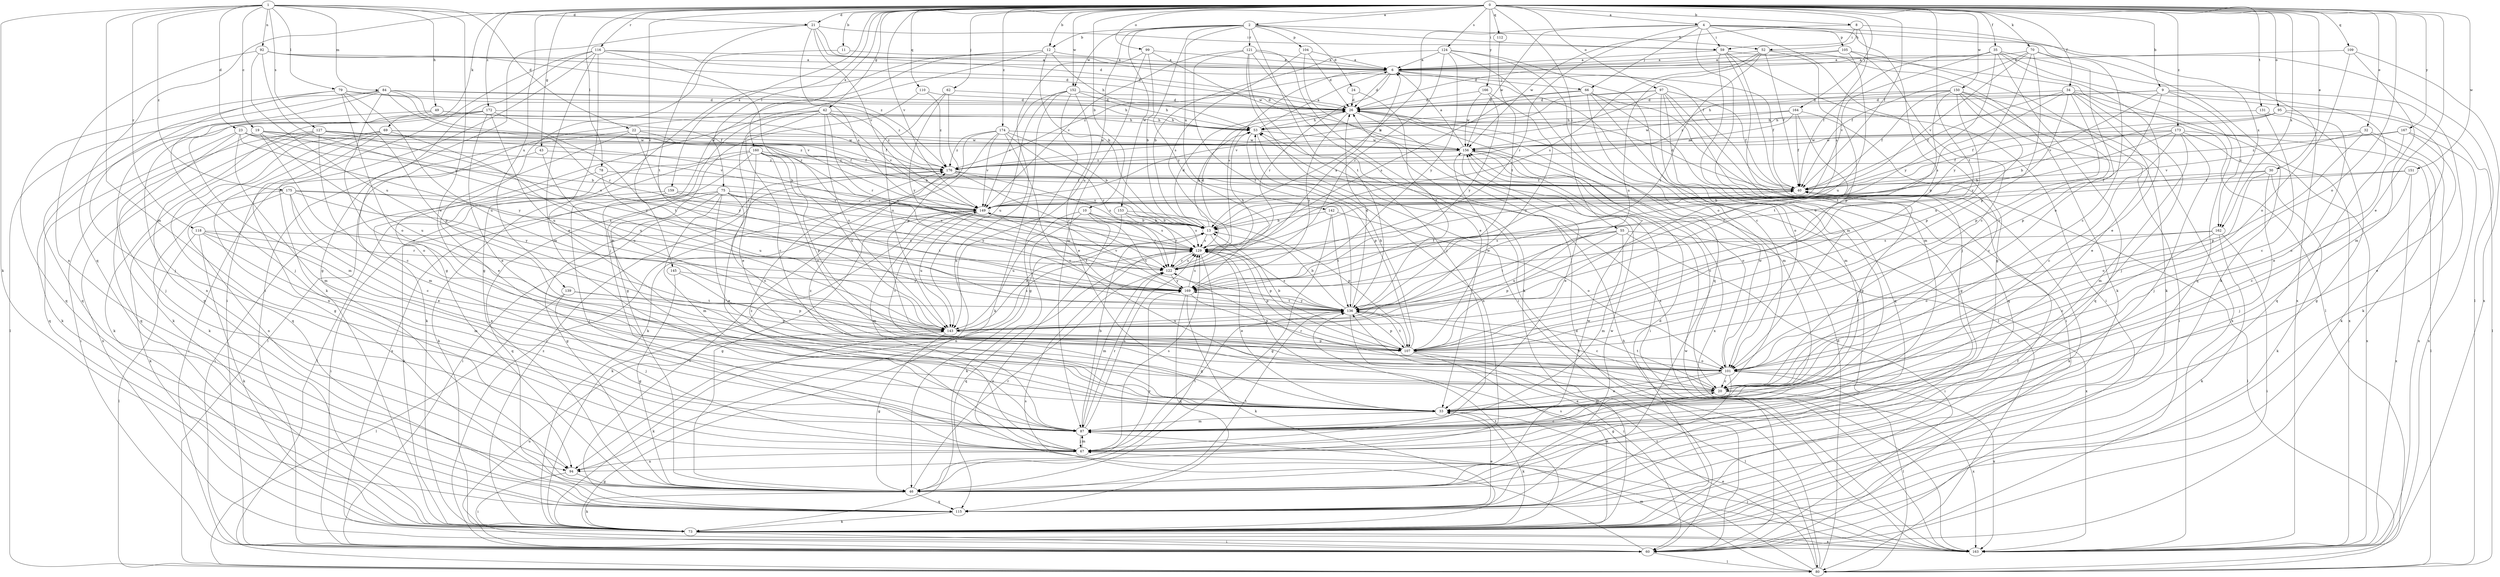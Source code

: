 strict digraph  {
0;
1;
2;
4;
6;
8;
9;
10;
11;
12;
13;
19;
20;
21;
22;
23;
24;
26;
30;
32;
33;
34;
35;
40;
42;
43;
46;
49;
52;
53;
55;
59;
60;
62;
66;
67;
69;
70;
73;
75;
78;
79;
80;
84;
87;
92;
94;
95;
97;
99;
101;
104;
105;
107;
109;
110;
112;
115;
116;
118;
121;
122;
124;
127;
129;
131;
136;
139;
142;
143;
145;
149;
150;
151;
152;
153;
156;
159;
160;
162;
163;
164;
166;
167;
169;
172;
173;
174;
175;
176;
0 -> 2  [label=a];
0 -> 4  [label=a];
0 -> 8  [label=b];
0 -> 9  [label=b];
0 -> 10  [label=b];
0 -> 11  [label=b];
0 -> 12  [label=b];
0 -> 21  [label=d];
0 -> 30  [label=e];
0 -> 32  [label=e];
0 -> 33  [label=e];
0 -> 34  [label=f];
0 -> 35  [label=f];
0 -> 40  [label=f];
0 -> 42  [label=g];
0 -> 43  [label=g];
0 -> 55  [label=i];
0 -> 62  [label=j];
0 -> 69  [label=k];
0 -> 70  [label=k];
0 -> 75  [label=l];
0 -> 78  [label=l];
0 -> 95  [label=o];
0 -> 97  [label=o];
0 -> 99  [label=o];
0 -> 101  [label=o];
0 -> 109  [label=q];
0 -> 110  [label=q];
0 -> 112  [label=q];
0 -> 115  [label=q];
0 -> 116  [label=r];
0 -> 124  [label=s];
0 -> 131  [label=t];
0 -> 136  [label=t];
0 -> 139  [label=u];
0 -> 145  [label=v];
0 -> 149  [label=v];
0 -> 150  [label=w];
0 -> 151  [label=w];
0 -> 152  [label=w];
0 -> 159  [label=x];
0 -> 160  [label=x];
0 -> 162  [label=x];
0 -> 164  [label=y];
0 -> 166  [label=y];
0 -> 167  [label=y];
0 -> 172  [label=z];
0 -> 173  [label=z];
0 -> 174  [label=z];
1 -> 19  [label=c];
1 -> 21  [label=d];
1 -> 22  [label=d];
1 -> 23  [label=d];
1 -> 33  [label=e];
1 -> 49  [label=h];
1 -> 73  [label=k];
1 -> 79  [label=l];
1 -> 84  [label=m];
1 -> 87  [label=m];
1 -> 92  [label=n];
1 -> 118  [label=r];
1 -> 127  [label=s];
1 -> 175  [label=z];
2 -> 12  [label=b];
2 -> 24  [label=d];
2 -> 52  [label=h];
2 -> 59  [label=i];
2 -> 104  [label=p];
2 -> 121  [label=r];
2 -> 136  [label=t];
2 -> 142  [label=u];
2 -> 143  [label=u];
2 -> 152  [label=w];
2 -> 153  [label=w];
2 -> 169  [label=y];
4 -> 13  [label=b];
4 -> 46  [label=g];
4 -> 59  [label=i];
4 -> 66  [label=j];
4 -> 73  [label=k];
4 -> 80  [label=l];
4 -> 87  [label=m];
4 -> 105  [label=p];
4 -> 107  [label=p];
4 -> 122  [label=r];
4 -> 156  [label=w];
6 -> 26  [label=d];
6 -> 40  [label=f];
6 -> 66  [label=j];
6 -> 80  [label=l];
6 -> 122  [label=r];
6 -> 129  [label=s];
6 -> 176  [label=z];
8 -> 52  [label=h];
8 -> 59  [label=i];
8 -> 129  [label=s];
8 -> 156  [label=w];
8 -> 162  [label=x];
9 -> 26  [label=d];
9 -> 53  [label=h];
9 -> 73  [label=k];
9 -> 107  [label=p];
9 -> 115  [label=q];
9 -> 149  [label=v];
9 -> 162  [label=x];
10 -> 13  [label=b];
10 -> 73  [label=k];
10 -> 122  [label=r];
10 -> 136  [label=t];
10 -> 143  [label=u];
10 -> 163  [label=x];
11 -> 6  [label=a];
11 -> 46  [label=g];
12 -> 6  [label=a];
12 -> 13  [label=b];
12 -> 46  [label=g];
12 -> 53  [label=h];
12 -> 67  [label=j];
12 -> 87  [label=m];
13 -> 26  [label=d];
13 -> 53  [label=h];
13 -> 107  [label=p];
13 -> 129  [label=s];
19 -> 101  [label=o];
19 -> 115  [label=q];
19 -> 129  [label=s];
19 -> 143  [label=u];
19 -> 156  [label=w];
19 -> 176  [label=z];
20 -> 33  [label=e];
20 -> 122  [label=r];
20 -> 136  [label=t];
20 -> 163  [label=x];
21 -> 26  [label=d];
21 -> 40  [label=f];
21 -> 59  [label=i];
21 -> 60  [label=i];
21 -> 129  [label=s];
21 -> 136  [label=t];
21 -> 149  [label=v];
22 -> 33  [label=e];
22 -> 40  [label=f];
22 -> 87  [label=m];
22 -> 156  [label=w];
22 -> 169  [label=y];
23 -> 13  [label=b];
23 -> 67  [label=j];
23 -> 87  [label=m];
23 -> 115  [label=q];
23 -> 149  [label=v];
23 -> 156  [label=w];
23 -> 169  [label=y];
24 -> 26  [label=d];
24 -> 136  [label=t];
26 -> 53  [label=h];
26 -> 60  [label=i];
26 -> 163  [label=x];
26 -> 169  [label=y];
30 -> 13  [label=b];
30 -> 40  [label=f];
30 -> 67  [label=j];
30 -> 73  [label=k];
30 -> 101  [label=o];
32 -> 60  [label=i];
32 -> 107  [label=p];
32 -> 149  [label=v];
32 -> 156  [label=w];
32 -> 163  [label=x];
33 -> 40  [label=f];
33 -> 73  [label=k];
33 -> 87  [label=m];
33 -> 176  [label=z];
34 -> 26  [label=d];
34 -> 33  [label=e];
34 -> 40  [label=f];
34 -> 67  [label=j];
34 -> 80  [label=l];
34 -> 107  [label=p];
34 -> 129  [label=s];
34 -> 163  [label=x];
34 -> 169  [label=y];
35 -> 6  [label=a];
35 -> 20  [label=c];
35 -> 33  [label=e];
35 -> 40  [label=f];
35 -> 115  [label=q];
35 -> 149  [label=v];
35 -> 163  [label=x];
35 -> 169  [label=y];
40 -> 26  [label=d];
40 -> 73  [label=k];
40 -> 80  [label=l];
40 -> 149  [label=v];
42 -> 20  [label=c];
42 -> 33  [label=e];
42 -> 53  [label=h];
42 -> 73  [label=k];
42 -> 80  [label=l];
42 -> 122  [label=r];
42 -> 143  [label=u];
42 -> 149  [label=v];
42 -> 176  [label=z];
43 -> 60  [label=i];
43 -> 143  [label=u];
43 -> 176  [label=z];
46 -> 73  [label=k];
46 -> 115  [label=q];
46 -> 122  [label=r];
46 -> 136  [label=t];
46 -> 156  [label=w];
46 -> 169  [label=y];
49 -> 40  [label=f];
49 -> 53  [label=h];
49 -> 73  [label=k];
49 -> 87  [label=m];
52 -> 6  [label=a];
52 -> 40  [label=f];
52 -> 73  [label=k];
52 -> 107  [label=p];
52 -> 129  [label=s];
52 -> 136  [label=t];
52 -> 143  [label=u];
53 -> 6  [label=a];
53 -> 94  [label=n];
53 -> 107  [label=p];
53 -> 156  [label=w];
55 -> 60  [label=i];
55 -> 87  [label=m];
55 -> 107  [label=p];
55 -> 129  [label=s];
55 -> 136  [label=t];
55 -> 143  [label=u];
55 -> 163  [label=x];
59 -> 6  [label=a];
59 -> 60  [label=i];
59 -> 67  [label=j];
59 -> 80  [label=l];
59 -> 87  [label=m];
59 -> 101  [label=o];
60 -> 26  [label=d];
60 -> 80  [label=l];
60 -> 129  [label=s];
60 -> 143  [label=u];
62 -> 26  [label=d];
62 -> 107  [label=p];
62 -> 143  [label=u];
62 -> 169  [label=y];
66 -> 26  [label=d];
66 -> 46  [label=g];
66 -> 60  [label=i];
66 -> 87  [label=m];
66 -> 115  [label=q];
66 -> 129  [label=s];
67 -> 20  [label=c];
67 -> 87  [label=m];
67 -> 94  [label=n];
67 -> 129  [label=s];
67 -> 136  [label=t];
67 -> 176  [label=z];
69 -> 13  [label=b];
69 -> 46  [label=g];
69 -> 73  [label=k];
69 -> 94  [label=n];
69 -> 115  [label=q];
69 -> 143  [label=u];
69 -> 156  [label=w];
70 -> 6  [label=a];
70 -> 20  [label=c];
70 -> 40  [label=f];
70 -> 101  [label=o];
70 -> 107  [label=p];
70 -> 149  [label=v];
70 -> 169  [label=y];
73 -> 26  [label=d];
73 -> 40  [label=f];
73 -> 60  [label=i];
73 -> 136  [label=t];
73 -> 163  [label=x];
73 -> 176  [label=z];
75 -> 33  [label=e];
75 -> 46  [label=g];
75 -> 73  [label=k];
75 -> 87  [label=m];
75 -> 101  [label=o];
75 -> 115  [label=q];
75 -> 129  [label=s];
75 -> 136  [label=t];
75 -> 149  [label=v];
78 -> 40  [label=f];
78 -> 60  [label=i];
78 -> 143  [label=u];
79 -> 26  [label=d];
79 -> 67  [label=j];
79 -> 101  [label=o];
79 -> 107  [label=p];
79 -> 115  [label=q];
79 -> 143  [label=u];
79 -> 176  [label=z];
80 -> 26  [label=d];
80 -> 53  [label=h];
80 -> 87  [label=m];
80 -> 129  [label=s];
80 -> 136  [label=t];
84 -> 20  [label=c];
84 -> 26  [label=d];
84 -> 40  [label=f];
84 -> 53  [label=h];
84 -> 67  [label=j];
84 -> 80  [label=l];
84 -> 115  [label=q];
84 -> 122  [label=r];
84 -> 149  [label=v];
87 -> 13  [label=b];
87 -> 67  [label=j];
87 -> 122  [label=r];
87 -> 129  [label=s];
92 -> 6  [label=a];
92 -> 26  [label=d];
92 -> 94  [label=n];
92 -> 143  [label=u];
92 -> 169  [label=y];
92 -> 176  [label=z];
94 -> 46  [label=g];
94 -> 60  [label=i];
95 -> 13  [label=b];
95 -> 33  [label=e];
95 -> 40  [label=f];
95 -> 53  [label=h];
95 -> 73  [label=k];
97 -> 26  [label=d];
97 -> 40  [label=f];
97 -> 46  [label=g];
97 -> 87  [label=m];
97 -> 101  [label=o];
97 -> 115  [label=q];
97 -> 149  [label=v];
97 -> 176  [label=z];
99 -> 6  [label=a];
99 -> 13  [label=b];
99 -> 87  [label=m];
99 -> 94  [label=n];
99 -> 156  [label=w];
101 -> 20  [label=c];
101 -> 33  [label=e];
101 -> 46  [label=g];
101 -> 80  [label=l];
101 -> 87  [label=m];
101 -> 149  [label=v];
101 -> 156  [label=w];
101 -> 163  [label=x];
104 -> 6  [label=a];
104 -> 26  [label=d];
104 -> 129  [label=s];
104 -> 163  [label=x];
105 -> 6  [label=a];
105 -> 20  [label=c];
105 -> 26  [label=d];
105 -> 73  [label=k];
105 -> 143  [label=u];
107 -> 13  [label=b];
107 -> 53  [label=h];
107 -> 73  [label=k];
107 -> 80  [label=l];
107 -> 101  [label=o];
107 -> 136  [label=t];
107 -> 156  [label=w];
109 -> 6  [label=a];
109 -> 87  [label=m];
109 -> 101  [label=o];
109 -> 163  [label=x];
110 -> 26  [label=d];
110 -> 46  [label=g];
110 -> 176  [label=z];
112 -> 136  [label=t];
115 -> 33  [label=e];
115 -> 73  [label=k];
115 -> 149  [label=v];
115 -> 156  [label=w];
116 -> 6  [label=a];
116 -> 26  [label=d];
116 -> 33  [label=e];
116 -> 46  [label=g];
116 -> 60  [label=i];
116 -> 73  [label=k];
116 -> 87  [label=m];
116 -> 122  [label=r];
118 -> 33  [label=e];
118 -> 73  [label=k];
118 -> 80  [label=l];
118 -> 87  [label=m];
118 -> 122  [label=r];
118 -> 129  [label=s];
121 -> 6  [label=a];
121 -> 33  [label=e];
121 -> 60  [label=i];
121 -> 67  [label=j];
121 -> 73  [label=k];
121 -> 136  [label=t];
121 -> 149  [label=v];
122 -> 6  [label=a];
122 -> 53  [label=h];
122 -> 87  [label=m];
122 -> 129  [label=s];
122 -> 169  [label=y];
124 -> 6  [label=a];
124 -> 13  [label=b];
124 -> 20  [label=c];
124 -> 101  [label=o];
124 -> 115  [label=q];
124 -> 122  [label=r];
124 -> 169  [label=y];
127 -> 13  [label=b];
127 -> 20  [label=c];
127 -> 40  [label=f];
127 -> 60  [label=i];
127 -> 73  [label=k];
127 -> 156  [label=w];
127 -> 163  [label=x];
127 -> 169  [label=y];
129 -> 26  [label=d];
129 -> 33  [label=e];
129 -> 46  [label=g];
129 -> 107  [label=p];
129 -> 115  [label=q];
129 -> 122  [label=r];
131 -> 20  [label=c];
131 -> 46  [label=g];
131 -> 53  [label=h];
136 -> 13  [label=b];
136 -> 20  [label=c];
136 -> 26  [label=d];
136 -> 60  [label=i];
136 -> 107  [label=p];
136 -> 129  [label=s];
136 -> 143  [label=u];
136 -> 169  [label=y];
139 -> 67  [label=j];
139 -> 80  [label=l];
139 -> 107  [label=p];
139 -> 136  [label=t];
142 -> 13  [label=b];
142 -> 46  [label=g];
142 -> 101  [label=o];
142 -> 136  [label=t];
143 -> 13  [label=b];
143 -> 46  [label=g];
143 -> 73  [label=k];
143 -> 107  [label=p];
143 -> 129  [label=s];
145 -> 46  [label=g];
145 -> 107  [label=p];
145 -> 169  [label=y];
149 -> 13  [label=b];
149 -> 46  [label=g];
149 -> 73  [label=k];
149 -> 87  [label=m];
149 -> 129  [label=s];
149 -> 136  [label=t];
149 -> 143  [label=u];
150 -> 26  [label=d];
150 -> 40  [label=f];
150 -> 60  [label=i];
150 -> 107  [label=p];
150 -> 115  [label=q];
150 -> 136  [label=t];
150 -> 143  [label=u];
150 -> 163  [label=x];
150 -> 176  [label=z];
151 -> 20  [label=c];
151 -> 40  [label=f];
151 -> 122  [label=r];
151 -> 163  [label=x];
152 -> 26  [label=d];
152 -> 33  [label=e];
152 -> 46  [label=g];
152 -> 53  [label=h];
152 -> 73  [label=k];
152 -> 143  [label=u];
152 -> 149  [label=v];
153 -> 13  [label=b];
153 -> 94  [label=n];
153 -> 107  [label=p];
153 -> 122  [label=r];
153 -> 129  [label=s];
156 -> 6  [label=a];
156 -> 20  [label=c];
156 -> 33  [label=e];
156 -> 101  [label=o];
156 -> 176  [label=z];
159 -> 60  [label=i];
159 -> 67  [label=j];
159 -> 149  [label=v];
159 -> 169  [label=y];
160 -> 67  [label=j];
160 -> 73  [label=k];
160 -> 80  [label=l];
160 -> 101  [label=o];
160 -> 107  [label=p];
160 -> 129  [label=s];
160 -> 143  [label=u];
160 -> 163  [label=x];
160 -> 176  [label=z];
162 -> 20  [label=c];
162 -> 60  [label=i];
162 -> 73  [label=k];
162 -> 101  [label=o];
162 -> 129  [label=s];
163 -> 33  [label=e];
163 -> 53  [label=h];
163 -> 67  [label=j];
163 -> 156  [label=w];
164 -> 20  [label=c];
164 -> 40  [label=f];
164 -> 53  [label=h];
164 -> 136  [label=t];
164 -> 156  [label=w];
164 -> 176  [label=z];
166 -> 26  [label=d];
166 -> 143  [label=u];
166 -> 156  [label=w];
166 -> 169  [label=y];
167 -> 33  [label=e];
167 -> 101  [label=o];
167 -> 156  [label=w];
167 -> 163  [label=x];
167 -> 176  [label=z];
169 -> 40  [label=f];
169 -> 73  [label=k];
169 -> 107  [label=p];
169 -> 115  [label=q];
169 -> 129  [label=s];
169 -> 136  [label=t];
169 -> 149  [label=v];
172 -> 33  [label=e];
172 -> 46  [label=g];
172 -> 53  [label=h];
172 -> 73  [label=k];
172 -> 94  [label=n];
172 -> 136  [label=t];
172 -> 143  [label=u];
173 -> 13  [label=b];
173 -> 20  [label=c];
173 -> 40  [label=f];
173 -> 67  [label=j];
173 -> 80  [label=l];
173 -> 87  [label=m];
173 -> 156  [label=w];
173 -> 163  [label=x];
174 -> 13  [label=b];
174 -> 20  [label=c];
174 -> 60  [label=i];
174 -> 73  [label=k];
174 -> 122  [label=r];
174 -> 149  [label=v];
174 -> 156  [label=w];
174 -> 176  [label=z];
175 -> 20  [label=c];
175 -> 33  [label=e];
175 -> 73  [label=k];
175 -> 94  [label=n];
175 -> 129  [label=s];
175 -> 149  [label=v];
175 -> 169  [label=y];
176 -> 40  [label=f];
176 -> 60  [label=i];
176 -> 122  [label=r];
176 -> 129  [label=s];
}
